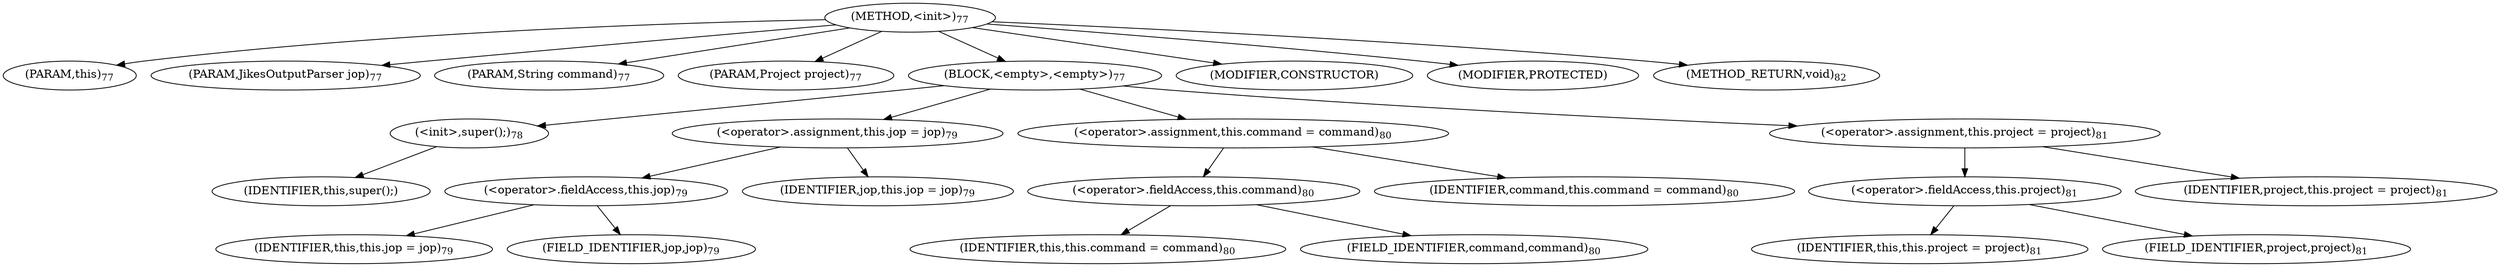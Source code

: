 digraph "&lt;init&gt;" {  
"34" [label = <(METHOD,&lt;init&gt;)<SUB>77</SUB>> ]
"4" [label = <(PARAM,this)<SUB>77</SUB>> ]
"35" [label = <(PARAM,JikesOutputParser jop)<SUB>77</SUB>> ]
"36" [label = <(PARAM,String command)<SUB>77</SUB>> ]
"37" [label = <(PARAM,Project project)<SUB>77</SUB>> ]
"38" [label = <(BLOCK,&lt;empty&gt;,&lt;empty&gt;)<SUB>77</SUB>> ]
"39" [label = <(&lt;init&gt;,super();)<SUB>78</SUB>> ]
"3" [label = <(IDENTIFIER,this,super();)> ]
"40" [label = <(&lt;operator&gt;.assignment,this.jop = jop)<SUB>79</SUB>> ]
"41" [label = <(&lt;operator&gt;.fieldAccess,this.jop)<SUB>79</SUB>> ]
"5" [label = <(IDENTIFIER,this,this.jop = jop)<SUB>79</SUB>> ]
"42" [label = <(FIELD_IDENTIFIER,jop,jop)<SUB>79</SUB>> ]
"43" [label = <(IDENTIFIER,jop,this.jop = jop)<SUB>79</SUB>> ]
"44" [label = <(&lt;operator&gt;.assignment,this.command = command)<SUB>80</SUB>> ]
"45" [label = <(&lt;operator&gt;.fieldAccess,this.command)<SUB>80</SUB>> ]
"6" [label = <(IDENTIFIER,this,this.command = command)<SUB>80</SUB>> ]
"46" [label = <(FIELD_IDENTIFIER,command,command)<SUB>80</SUB>> ]
"47" [label = <(IDENTIFIER,command,this.command = command)<SUB>80</SUB>> ]
"48" [label = <(&lt;operator&gt;.assignment,this.project = project)<SUB>81</SUB>> ]
"49" [label = <(&lt;operator&gt;.fieldAccess,this.project)<SUB>81</SUB>> ]
"7" [label = <(IDENTIFIER,this,this.project = project)<SUB>81</SUB>> ]
"50" [label = <(FIELD_IDENTIFIER,project,project)<SUB>81</SUB>> ]
"51" [label = <(IDENTIFIER,project,this.project = project)<SUB>81</SUB>> ]
"52" [label = <(MODIFIER,CONSTRUCTOR)> ]
"53" [label = <(MODIFIER,PROTECTED)> ]
"54" [label = <(METHOD_RETURN,void)<SUB>82</SUB>> ]
  "34" -> "4" 
  "34" -> "35" 
  "34" -> "36" 
  "34" -> "37" 
  "34" -> "38" 
  "34" -> "52" 
  "34" -> "53" 
  "34" -> "54" 
  "38" -> "39" 
  "38" -> "40" 
  "38" -> "44" 
  "38" -> "48" 
  "39" -> "3" 
  "40" -> "41" 
  "40" -> "43" 
  "41" -> "5" 
  "41" -> "42" 
  "44" -> "45" 
  "44" -> "47" 
  "45" -> "6" 
  "45" -> "46" 
  "48" -> "49" 
  "48" -> "51" 
  "49" -> "7" 
  "49" -> "50" 
}
